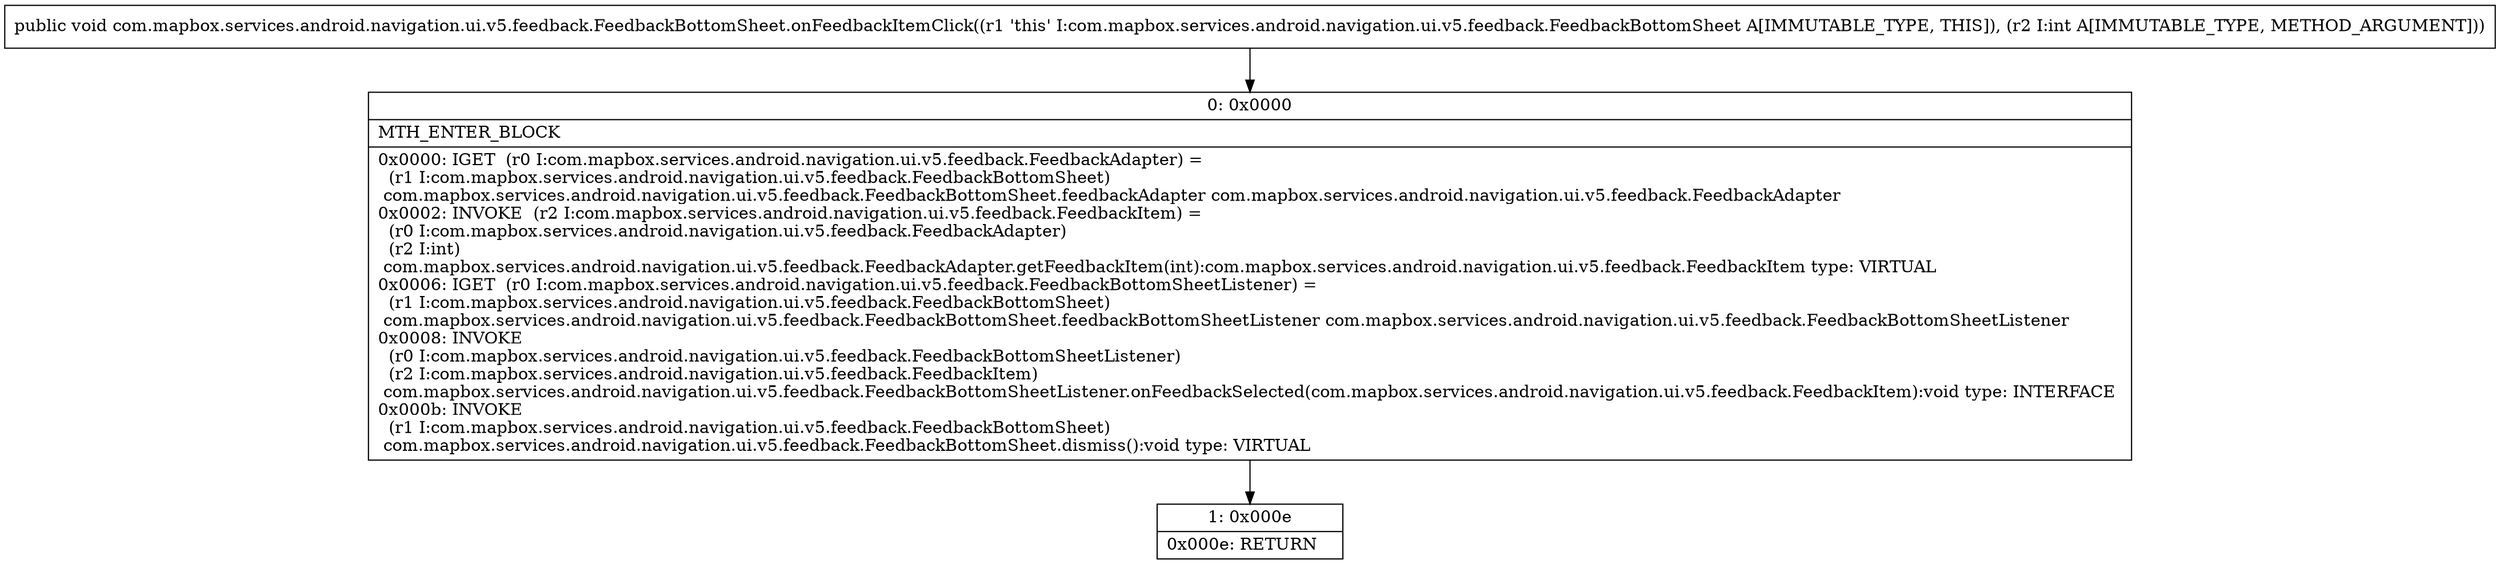 digraph "CFG forcom.mapbox.services.android.navigation.ui.v5.feedback.FeedbackBottomSheet.onFeedbackItemClick(I)V" {
Node_0 [shape=record,label="{0\:\ 0x0000|MTH_ENTER_BLOCK\l|0x0000: IGET  (r0 I:com.mapbox.services.android.navigation.ui.v5.feedback.FeedbackAdapter) = \l  (r1 I:com.mapbox.services.android.navigation.ui.v5.feedback.FeedbackBottomSheet)\l com.mapbox.services.android.navigation.ui.v5.feedback.FeedbackBottomSheet.feedbackAdapter com.mapbox.services.android.navigation.ui.v5.feedback.FeedbackAdapter \l0x0002: INVOKE  (r2 I:com.mapbox.services.android.navigation.ui.v5.feedback.FeedbackItem) = \l  (r0 I:com.mapbox.services.android.navigation.ui.v5.feedback.FeedbackAdapter)\l  (r2 I:int)\l com.mapbox.services.android.navigation.ui.v5.feedback.FeedbackAdapter.getFeedbackItem(int):com.mapbox.services.android.navigation.ui.v5.feedback.FeedbackItem type: VIRTUAL \l0x0006: IGET  (r0 I:com.mapbox.services.android.navigation.ui.v5.feedback.FeedbackBottomSheetListener) = \l  (r1 I:com.mapbox.services.android.navigation.ui.v5.feedback.FeedbackBottomSheet)\l com.mapbox.services.android.navigation.ui.v5.feedback.FeedbackBottomSheet.feedbackBottomSheetListener com.mapbox.services.android.navigation.ui.v5.feedback.FeedbackBottomSheetListener \l0x0008: INVOKE  \l  (r0 I:com.mapbox.services.android.navigation.ui.v5.feedback.FeedbackBottomSheetListener)\l  (r2 I:com.mapbox.services.android.navigation.ui.v5.feedback.FeedbackItem)\l com.mapbox.services.android.navigation.ui.v5.feedback.FeedbackBottomSheetListener.onFeedbackSelected(com.mapbox.services.android.navigation.ui.v5.feedback.FeedbackItem):void type: INTERFACE \l0x000b: INVOKE  \l  (r1 I:com.mapbox.services.android.navigation.ui.v5.feedback.FeedbackBottomSheet)\l com.mapbox.services.android.navigation.ui.v5.feedback.FeedbackBottomSheet.dismiss():void type: VIRTUAL \l}"];
Node_1 [shape=record,label="{1\:\ 0x000e|0x000e: RETURN   \l}"];
MethodNode[shape=record,label="{public void com.mapbox.services.android.navigation.ui.v5.feedback.FeedbackBottomSheet.onFeedbackItemClick((r1 'this' I:com.mapbox.services.android.navigation.ui.v5.feedback.FeedbackBottomSheet A[IMMUTABLE_TYPE, THIS]), (r2 I:int A[IMMUTABLE_TYPE, METHOD_ARGUMENT])) }"];
MethodNode -> Node_0;
Node_0 -> Node_1;
}

